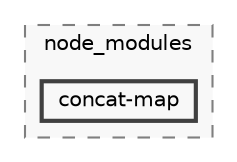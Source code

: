 digraph "backend/node_modules/concat-map"
{
 // LATEX_PDF_SIZE
  bgcolor="transparent";
  edge [fontname=Helvetica,fontsize=10,labelfontname=Helvetica,labelfontsize=10];
  node [fontname=Helvetica,fontsize=10,shape=box,height=0.2,width=0.4];
  compound=true
  subgraph clusterdir_86dbea9de526ba50b112ba867d8b4b1f {
    graph [ bgcolor="#f8f8f8", pencolor="grey50", label="node_modules", fontname=Helvetica,fontsize=10 style="filled,dashed", URL="dir_86dbea9de526ba50b112ba867d8b4b1f.html",tooltip=""]
  dir_f6e13a100dfa6d3979beafc54a08e03a [label="concat-map", fillcolor="#f8f8f8", color="grey25", style="filled,bold", URL="dir_f6e13a100dfa6d3979beafc54a08e03a.html",tooltip=""];
  }
}
